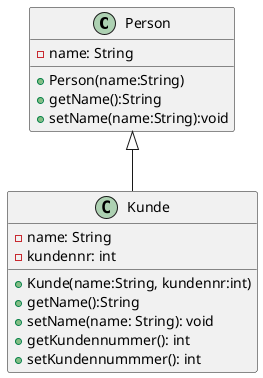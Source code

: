 @startuml person

class Person {
    -name: String
    +Person(name:String)
    +getName():String
    +setName(name:String):void
}

class Kunde {
    -name: String
    -kundennr: int
    +Kunde(name:String, kundennr:int)
    +getName():String
    +setName(name: String): void
    +getKundennummer(): int
    +setKundennummmer(): int
}

Person <|-- Kunde

@enduml

